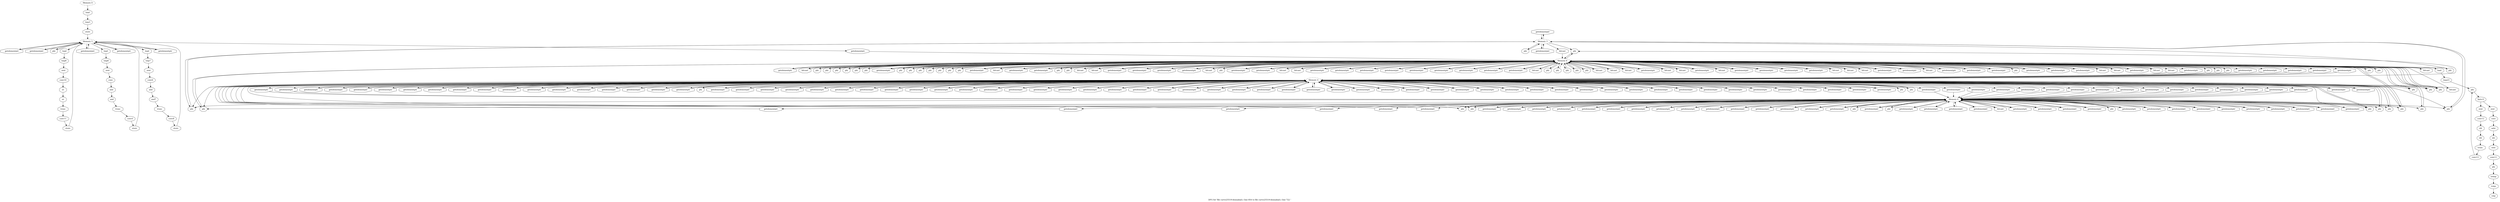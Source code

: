 digraph "DFG for 'file curve25519-donnabad.c line 854 to file curve25519-donnabad.c line 722 '  "{
label="DFG for 'file curve25519-donnabad.c line 854 to file curve25519-donnabad.c line 722 ' ";
node_5832[shape=octagon,style=solid,label="getelementptr"]
node_6063[shape=ellipse,style=dashed,label="Memory 3"]
"node_5832"->"node_6063"
node_5888[shape=octagon,style=solid,label="phi"]
node_5858[shape=ellipse,style=dashed,label="Memory 8"]
"node_5888"->"node_5858"
node_5889[shape=octagon,style=solid,label="phi"]
"node_5889"->"node_5858"
node_5829[shape=octagon,style=solid,label="trunc"]
node_5828[shape=ellipse,style=solid,label="conv11"]
"node_5829"->"node_5828"
node_5951[shape=octagon,style=solid,label="getelementptr"]
node_5826[shape=ellipse,style=dashed,label="Memory 4"]
"node_5951"->"node_5826"
node_5952[shape=octagon,style=solid,label="getelementptr"]
"node_5952"->"node_5826"
node_5953[shape=octagon,style=solid,label="getelementptr"]
"node_5953"->"node_5826"
node_5954[shape=octagon,style=solid,label="getelementptr"]
node_5827[shape=ellipse,style=dashed,label="Memory 6"]
"node_5954"->"node_5827"
node_5955[shape=octagon,style=solid,label="getelementptr"]
"node_5955"->"node_5826"
node_5902[shape=octagon,style=solid,label="load"]
node_5901[shape=ellipse,style=solid,label="tmp23"]
"node_5902"->"node_5901"
node_5903[shape=octagon,style=solid,label="getelementptr"]
"node_5903"->"node_5827"
"node_5826"->"node_5951"
"node_5826"->"node_5953"
"node_5826"->"node_5954"
"node_5826"->"node_5955"
node_5956[shape=octagon,style=solid,label="getelementptr"]
"node_5826"->"node_5956"
node_5957[shape=octagon,style=solid,label="getelementptr"]
"node_5826"->"node_5957"
node_5958[shape=octagon,style=solid,label="getelementptr"]
"node_5826"->"node_5958"
node_5960[shape=octagon,style=solid,label="getelementptr"]
"node_5826"->"node_5960"
node_5904[shape=octagon,style=solid,label="getelementptr"]
"node_5826"->"node_5904"
node_5975[shape=octagon,style=solid,label="getelementptr"]
"node_5826"->"node_5975"
node_5976[shape=octagon,style=solid,label="getelementptr"]
"node_5826"->"node_5976"
node_5977[shape=octagon,style=solid,label="getelementptr"]
"node_5826"->"node_5977"
node_5978[shape=octagon,style=solid,label="getelementptr"]
"node_5826"->"node_5978"
node_5979[shape=octagon,style=solid,label="getelementptr"]
"node_5826"->"node_5979"
node_5980[shape=octagon,style=solid,label="getelementptr"]
"node_5826"->"node_5980"
node_5981[shape=octagon,style=solid,label="getelementptr"]
"node_5826"->"node_5981"
node_5962[shape=octagon,style=solid,label="getelementptr"]
"node_5826"->"node_5962"
node_5964[shape=octagon,style=solid,label="getelementptr"]
"node_5826"->"node_5964"
node_5965[shape=octagon,style=solid,label="getelementptr"]
"node_5826"->"node_5965"
node_5966[shape=octagon,style=solid,label="getelementptr"]
"node_5826"->"node_5966"
node_5935[shape=octagon,style=solid,label="getelementptr"]
"node_5826"->"node_5935"
node_5938[shape=octagon,style=solid,label="getelementptr"]
"node_5826"->"node_5938"
node_5947[shape=octagon,style=solid,label="getelementptr"]
"node_5826"->"node_5947"
node_5948[shape=octagon,style=solid,label="getelementptr"]
"node_5826"->"node_5948"
node_5949[shape=octagon,style=solid,label="getelementptr"]
"node_5826"->"node_5949"
node_5950[shape=octagon,style=solid,label="getelementptr"]
"node_5826"->"node_5950"
node_5940[shape=octagon,style=solid,label="phi"]
"node_5826"->"node_5940"
node_5941[shape=octagon,style=solid,label="getelementptr"]
"node_5826"->"node_5941"
node_6011[shape=octagon,style=solid,label="getelementptr"]
"node_5826"->"node_6011"
node_6014[shape=octagon,style=solid,label="getelementptr"]
"node_5826"->"node_6014"
node_6015[shape=octagon,style=solid,label="getelementptr"]
"node_5826"->"node_6015"
node_6016[shape=octagon,style=solid,label="getelementptr"]
"node_5826"->"node_6016"
node_6017[shape=octagon,style=solid,label="getelementptr"]
"node_5826"->"node_6017"
node_6018[shape=octagon,style=solid,label="getelementptr"]
"node_5826"->"node_6018"
node_6003[shape=octagon,style=solid,label="getelementptr"]
"node_5826"->"node_6003"
node_6004[shape=octagon,style=solid,label="getelementptr"]
"node_5826"->"node_6004"
node_6005[shape=octagon,style=solid,label="getelementptr"]
"node_5826"->"node_6005"
node_6006[shape=octagon,style=solid,label="getelementptr"]
"node_5826"->"node_6006"
node_6007[shape=octagon,style=solid,label="getelementptr"]
"node_5826"->"node_6007"
node_6008[shape=octagon,style=solid,label="getelementptr"]
"node_5826"->"node_6008"
node_6009[shape=octagon,style=solid,label="getelementptr"]
"node_5826"->"node_6009"
node_6010[shape=octagon,style=solid,label="getelementptr"]
"node_5826"->"node_6010"
node_5998[shape=octagon,style=solid,label="getelementptr"]
"node_5826"->"node_5998"
node_6000[shape=octagon,style=solid,label="getelementptr"]
"node_5826"->"node_6000"
node_6001[shape=octagon,style=solid,label="getelementptr"]
"node_5826"->"node_6001"
node_6002[shape=octagon,style=solid,label="getelementptr"]
"node_5826"->"node_6002"
node_5983[shape=octagon,style=solid,label="getelementptr"]
"node_5826"->"node_5983"
node_5986[shape=octagon,style=solid,label="getelementptr"]
"node_5826"->"node_5986"
node_5988[shape=octagon,style=solid,label="getelementptr"]
"node_5826"->"node_5988"
node_5943[shape=octagon,style=solid,label="getelementptr"]
"node_5826"->"node_5943"
node_5944[shape=octagon,style=solid,label="getelementptr"]
"node_5826"->"node_5944"
node_5945[shape=octagon,style=solid,label="getelementptr"]
"node_5826"->"node_5945"
node_5946[shape=octagon,style=solid,label="getelementptr"]
"node_5826"->"node_5946"
node_5989[shape=octagon,style=solid,label="getelementptr"]
"node_5826"->"node_5989"
node_5990[shape=octagon,style=solid,label="getelementptr"]
"node_5826"->"node_5990"
node_5991[shape=octagon,style=solid,label="getelementptr"]
"node_5826"->"node_5991"
node_5992[shape=octagon,style=solid,label="getelementptr"]
"node_5826"->"node_5992"
node_5993[shape=octagon,style=solid,label="getelementptr"]
"node_5826"->"node_5993"
node_5995[shape=octagon,style=solid,label="getelementptr"]
"node_5826"->"node_5995"
node_5967[shape=octagon,style=solid,label="getelementptr"]
"node_5826"->"node_5967"
node_5968[shape=octagon,style=solid,label="getelementptr"]
"node_5826"->"node_5968"
node_5969[shape=octagon,style=solid,label="getelementptr"]
"node_5826"->"node_5969"
node_5970[shape=octagon,style=solid,label="getelementptr"]
"node_5826"->"node_5970"
node_5971[shape=octagon,style=solid,label="getelementptr"]
"node_5826"->"node_5971"
node_5974[shape=octagon,style=solid,label="getelementptr"]
"node_5826"->"node_5974"
node_5927[shape=octagon,style=solid,label="getelementptr"]
"node_5826"->"node_5927"
node_5928[shape=octagon,style=solid,label="getelementptr"]
"node_5826"->"node_5928"
node_5930[shape=octagon,style=solid,label="getelementptr"]
"node_5826"->"node_5930"
node_5922[shape=octagon,style=solid,label="bitcast"]
"node_5826"->"node_5922"
node_6031[shape=octagon,style=solid,label="phi"]
"node_5826"->"node_6031"
node_6033[shape=octagon,style=solid,label="phi"]
"node_5826"->"node_6033"
node_6019[shape=octagon,style=solid,label="getelementptr"]
"node_5826"->"node_6019"
node_6020[shape=octagon,style=solid,label="getelementptr"]
"node_5826"->"node_6020"
node_6021[shape=octagon,style=solid,label="getelementptr"]
"node_5826"->"node_6021"
node_6023[shape=octagon,style=solid,label="getelementptr"]
"node_5826"->"node_6023"
node_6024[shape=octagon,style=solid,label="getelementptr"]
"node_5826"->"node_6024"
node_6026[shape=octagon,style=solid,label="getelementptr"]
"node_5826"->"node_6026"
node_6079[shape=octagon,style=solid,label="phi"]
"node_5826"->"node_6079"
node_6066[shape=octagon,style=solid,label="phi"]
"node_5826"->"node_6066"
node_5925[shape=octagon,style=solid,label="getelementptr"]
"node_5826"->"node_5925"
node_5833[shape=octagon,style=solid,label="getelementptr"]
"node_5826"->"node_5833"
node_5837[shape=octagon,style=solid,label="getelementptr"]
"node_5826"->"node_5837"
node_5838[shape=octagon,style=solid,label="phi"]
"node_5826"->"node_5838"
node_5839[shape=octagon,style=solid,label="getelementptr"]
"node_5826"->"node_5839"
node_5843[shape=octagon,style=solid,label="getelementptr"]
"node_5826"->"node_5843"
node_5845[shape=octagon,style=solid,label="phi"]
"node_5826"->"node_5845"
node_5847[shape=octagon,style=solid,label="phi"]
"node_5826"->"node_5847"
node_5850[shape=octagon,style=solid,label="getelementptr"]
"node_5826"->"node_5850"
node_5851[shape=octagon,style=solid,label="getelementptr"]
"node_5826"->"node_5851"
node_5852[shape=octagon,style=solid,label="getelementptr"]
"node_5826"->"node_5852"
node_5853[shape=octagon,style=solid,label="getelementptr"]
"node_5826"->"node_5853"
node_5854[shape=octagon,style=solid,label="getelementptr"]
"node_5826"->"node_5854"
node_5855[shape=octagon,style=solid,label="getelementptr"]
"node_5826"->"node_5855"
node_6094[shape=octagon,style=solid,label="phi"]
"node_5826"->"node_6094"
node_6097[shape=octagon,style=solid,label="phi"]
"node_5826"->"node_6097"
node_6108[shape=octagon,style=solid,label="phi"]
"node_5826"->"node_6108"
node_6122[shape=octagon,style=solid,label="phi"]
"node_5826"->"node_6122"
node_6126[shape=octagon,style=solid,label="phi"]
"node_5826"->"node_6126"
node_6128[shape=octagon,style=solid,label="phi"]
"node_5826"->"node_6128"
node_6129[shape=octagon,style=solid,label="phi"]
"node_5826"->"node_6129"
node_6130[shape=octagon,style=solid,label="phi"]
"node_5826"->"node_6130"
node_5918[shape=ellipse,style=solid,label="conv11"]
node_5997[shape=octagon,style=solid,label="phi"]
"node_5918"->"node_5997"
node_5919[shape=octagon,style=solid,label="sext"]
"node_5919"->"node_5918"
node_5920[shape=octagon,style=solid,label="bitcast"]
"node_5920"->"node_5858"
node_5875[shape=octagon,style=solid,label="bitcast"]
"node_5875"->"node_5858"
"node_5956"->"node_5827"
"node_5957"->"node_5826"
"node_5958"->"node_5827"
node_5959[shape=octagon,style=solid,label="getelementptr"]
"node_5959"->"node_5827"
"node_5960"->"node_5826"
"node_5904"->"node_5826"
node_5905[shape=octagon,style=solid,label="getelementptr"]
"node_5905"->"node_5827"
"node_5827"->"node_5952"
"node_5827"->"node_5903"
"node_5827"->"node_5959"
"node_5827"->"node_5905"
node_5961[shape=octagon,style=solid,label="getelementptr"]
"node_5827"->"node_5961"
node_5963[shape=octagon,style=solid,label="getelementptr"]
"node_5827"->"node_5963"
node_5936[shape=octagon,style=solid,label="getelementptr"]
"node_5827"->"node_5936"
node_5937[shape=octagon,style=solid,label="getelementptr"]
"node_5827"->"node_5937"
node_5939[shape=octagon,style=solid,label="getelementptr"]
"node_5827"->"node_5939"
node_5942[shape=octagon,style=solid,label="getelementptr"]
"node_5827"->"node_5942"
node_6012[shape=octagon,style=solid,label="getelementptr"]
"node_5827"->"node_6012"
node_5996[shape=octagon,style=solid,label="getelementptr"]
"node_5827"->"node_5996"
node_5999[shape=octagon,style=solid,label="getelementptr"]
"node_5827"->"node_5999"
node_5982[shape=octagon,style=solid,label="getelementptr"]
"node_5827"->"node_5982"
node_5984[shape=octagon,style=solid,label="getelementptr"]
"node_5827"->"node_5984"
node_5987[shape=octagon,style=solid,label="getelementptr"]
"node_5827"->"node_5987"
node_5932[shape=octagon,style=solid,label="getelementptr"]
"node_5827"->"node_5932"
node_5933[shape=octagon,style=solid,label="getelementptr"]
"node_5827"->"node_5933"
node_5934[shape=octagon,style=solid,label="getelementptr"]
"node_5827"->"node_5934"
node_5994[shape=octagon,style=solid,label="getelementptr"]
"node_5827"->"node_5994"
node_5972[shape=octagon,style=solid,label="getelementptr"]
"node_5827"->"node_5972"
node_5973[shape=octagon,style=solid,label="phi"]
"node_5827"->"node_5973"
node_5929[shape=octagon,style=solid,label="getelementptr"]
"node_5827"->"node_5929"
"node_5827"->"node_6033"
node_6025[shape=octagon,style=solid,label="phi"]
"node_5827"->"node_6025"
node_6027[shape=octagon,style=solid,label="getelementptr"]
"node_5827"->"node_6027"
"node_5827"->"node_6079"
node_6080[shape=octagon,style=solid,label="getelementptr"]
"node_5827"->"node_6080"
node_6082[shape=octagon,style=solid,label="getelementptr"]
"node_5827"->"node_6082"
node_6085[shape=octagon,style=solid,label="getelementptr"]
"node_5827"->"node_6085"
node_6088[shape=octagon,style=solid,label="bitcast"]
"node_5827"->"node_6088"
node_6090[shape=octagon,style=solid,label="getelementptr"]
"node_5827"->"node_6090"
node_6091[shape=octagon,style=solid,label="getelementptr"]
"node_5827"->"node_6091"
node_6064[shape=octagon,style=solid,label="phi"]
"node_5827"->"node_6064"
node_5924[shape=octagon,style=solid,label="getelementptr"]
"node_5827"->"node_5924"
node_5926[shape=octagon,style=solid,label="getelementptr"]
"node_5827"->"node_5926"
node_5835[shape=octagon,style=solid,label="phi"]
"node_5827"->"node_5835"
node_5836[shape=octagon,style=solid,label="getelementptr"]
"node_5827"->"node_5836"
"node_5827"->"node_5838"
node_5841[shape=octagon,style=solid,label="getelementptr"]
"node_5827"->"node_5841"
"node_5827"->"node_5847"
node_5856[shape=octagon,style=solid,label="getelementptr"]
"node_5827"->"node_5856"
node_6092[shape=octagon,style=solid,label="getelementptr"]
"node_5827"->"node_6092"
node_6093[shape=octagon,style=solid,label="getelementptr"]
"node_5827"->"node_6093"
node_6095[shape=octagon,style=solid,label="getelementptr"]
"node_5827"->"node_6095"
node_6096[shape=octagon,style=solid,label="getelementptr"]
"node_5827"->"node_6096"
"node_5827"->"node_6097"
node_6102[shape=octagon,style=solid,label="getelementptr"]
"node_5827"->"node_6102"
node_6105[shape=octagon,style=solid,label="getelementptr"]
"node_5827"->"node_6105"
node_6106[shape=octagon,style=solid,label="getelementptr"]
"node_5827"->"node_6106"
"node_5827"->"node_6108"
"node_5827"->"node_6122"
"node_5827"->"node_6129"
"node_5827"->"node_6130"
node_5831[shape=octagon,style=solid,label="phi"]
"node_5831"->"node_6063"
node_5830[shape=octagon,style=solid,label="store"]
node_6125[shape=ellipse,style=dashed,label="Memory 5"]
"node_5830"->"node_6125"
node_5879[shape=octagon,style=solid,label="getelementptr"]
"node_5879"->"node_5858"
node_5877[shape=octagon,style=solid,label="bitcast"]
"node_5877"->"node_5858"
"node_5975"->"node_5826"
"node_5976"->"node_5826"
"node_5977"->"node_5827"
"node_5978"->"node_5826"
"node_5979"->"node_5826"
"node_5980"->"node_5826"
"node_5981"->"node_5827"
node_5894[shape=octagon,style=solid,label="phi"]
"node_5894"->"node_5858"
node_5895[shape=octagon,style=solid,label="phi"]
"node_5895"->"node_5858"
"node_5828"->"node_5830"
node_5915[shape=octagon,style=solid,label="zext"]
node_5914[shape=ellipse,style=solid,label="conv"]
"node_5915"->"node_5914"
node_5916[shape=ellipse,style=solid,label="shr"]
"node_5916"->"node_5919"
node_5917[shape=octagon,style=solid,label="ashr"]
"node_5917"->"node_5916"
node_5892[shape=octagon,style=solid,label="phi"]
"node_5892"->"node_5858"
node_5893[shape=octagon,style=solid,label="phi"]
"node_5893"->"node_5858"
"node_5961"->"node_5827"
"node_5962"->"node_5826"
"node_5963"->"node_5826"
"node_5964"->"node_5826"
"node_5965"->"node_5827"
"node_5966"->"node_5826"
"node_5935"->"node_5826"
"node_5936"->"node_5826"
"node_5937"->"node_5827"
"node_5938"->"node_5826"
"node_5947"->"node_5826"
"node_5948"->"node_5827"
"node_5949"->"node_5826"
"node_5950"->"node_5827"
node_5884[shape=octagon,style=solid,label="phi"]
"node_5884"->"node_5858"
node_5885[shape=octagon,style=solid,label="phi"]
"node_5885"->"node_5858"
"node_5939"->"node_5827"
"node_5940"->"node_5826"
"node_5941"->"node_5826"
"node_5942"->"node_5826"
node_5909[shape=octagon,style=solid,label="trunc"]
node_5908[shape=ellipse,style=solid,label="conv13"]
"node_5909"->"node_5908"
node_5910[shape=ellipse,style=solid,label="shl"]
"node_5910"->"node_5909"
node_5911[shape=octagon,style=solid,label="shl"]
"node_5911"->"node_5910"
node_5881[shape=octagon,style=solid,label="getelementptr"]
"node_5881"->"node_5858"
"node_6011"->"node_5826"
"node_6012"->"node_5827"
node_6013[shape=octagon,style=solid,label="phi"]
"node_6013"->"node_5826"
"node_6014"->"node_5826"
"node_6015"->"node_5826"
"node_6016"->"node_5826"
"node_6017"->"node_5826"
"node_6018"->"node_5826"
node_5896[shape=octagon,style=solid,label="phi"]
"node_5896"->"node_5858"
node_5897[shape=octagon,style=solid,label="phi"]
"node_5897"->"node_5858"
node_5886[shape=octagon,style=solid,label="phi"]
"node_5886"->"node_5858"
node_5887[shape=octagon,style=solid,label="phi"]
"node_5887"->"node_5858"
node_5912[shape=ellipse,style=solid,label="conv12"]
"node_5912"->"node_5911"
node_5913[shape=octagon,style=solid,label="zext"]
"node_5913"->"node_5912"
"node_5914"->"node_5917"
"node_6003"->"node_5826"
"node_6004"->"node_5826"
"node_6005"->"node_5826"
"node_6006"->"node_5826"
"node_6007"->"node_5826"
"node_6008"->"node_5826"
"node_6009"->"node_5826"
"node_6010"->"node_5826"
"node_5996"->"node_5827"
node_6120[shape=ellipse,style=solid,label="iswap"]
"node_5997"->"node_6120"
"node_5998"->"node_5826"
"node_5999"->"node_5826"
"node_6000"->"node_5826"
"node_6001"->"node_5827"
"node_6002"->"node_5826"
"node_5982"->"node_5827"
"node_5983"->"node_5826"
"node_5984"->"node_5827"
node_5985[shape=octagon,style=solid,label="phi"]
"node_5985"->"node_5858"
"node_5986"->"node_5826"
"node_5987"->"node_5826"
"node_5988"->"node_5826"
node_5890[shape=octagon,style=solid,label="phi"]
"node_5890"->"node_5858"
node_5891[shape=octagon,style=solid,label="phi"]
"node_5891"->"node_5858"
node_5878[shape=octagon,style=solid,label="getelementptr"]
"node_5878"->"node_5858"
node_5876[shape=octagon,style=solid,label="bitcast"]
"node_5876"->"node_5858"
node_5931[shape=octagon,style=solid,label="phi"]
"node_5931"->"node_5826"
"node_5932"->"node_5827"
"node_5933"->"node_5827"
"node_5934"->"node_5827"
"node_5943"->"node_5826"
"node_5944"->"node_5827"
"node_5945"->"node_5826"
"node_5946"->"node_5827"
"node_5989"->"node_5826"
"node_5990"->"node_5826"
"node_5991"->"node_5827"
"node_5992"->"node_5826"
"node_5993"->"node_5826"
"node_5994"->"node_5827"
"node_5995"->"node_5826"
node_5874[shape=octagon,style=solid,label="getelementptr"]
"node_5874"->"node_5858"
"node_5967"->"node_5827"
"node_5968"->"node_5826"
"node_5969"->"node_5827"
"node_5970"->"node_5826"
"node_5971"->"node_5826"
"node_5972"->"node_5827"
"node_5973"->"node_5827"
"node_5974"->"node_5826"
node_5882[shape=octagon,style=solid,label="getelementptr"]
"node_5882"->"node_5858"
"node_5927"->"node_5826"
"node_5928"->"node_5827"
"node_5929"->"node_5827"
"node_5930"->"node_5826"
node_5898[shape=octagon,style=solid,label="phi"]
"node_5898"->"node_5858"
node_5899[shape=octagon,style=solid,label="phi"]
"node_5899"->"node_5858"
node_5921[shape=octagon,style=solid,label="bitcast"]
"node_5921"->"node_5858"
"node_5922"->"node_5858"
node_5923[shape=octagon,style=solid,label="bitcast"]
"node_5923"->"node_5858"
node_5880[shape=octagon,style=solid,label="getelementptr"]
"node_5880"->"node_5858"
node_6028[shape=octagon,style=solid,label="phi"]
"node_6028"->"node_5826"
node_6029[shape=octagon,style=solid,label="getelementptr"]
"node_6029"->"node_5858"
node_6030[shape=octagon,style=solid,label="getelementptr"]
"node_6030"->"node_5858"
"node_6031"->"node_5858"
node_6032[shape=octagon,style=solid,label="getelementptr"]
"node_6032"->"node_5858"
"node_6033"->"node_5827"
node_6034[shape=octagon,style=solid,label="bitcast"]
"node_6034"->"node_5858"
node_6035[shape=octagon,style=solid,label="store"]
"node_6035"->"node_6125"
node_6036[shape=octagon,style=solid,label="getelementptr"]
"node_6036"->"node_6125"
node_5906[shape=ellipse,style=solid,label="byte.0"]
"node_5906"->"node_5915"
"node_5906"->"node_5913"
node_5907[shape=octagon,style=solid,label="phi"]
"node_5907"->"node_5906"
"node_5908"->"node_5907"
"node_6019"->"node_5826"
"node_6020"->"node_5826"
"node_6021"->"node_5826"
node_6022[shape=octagon,style=solid,label="phi"]
"node_6022"->"node_5858"
"node_6023"->"node_5826"
"node_6024"->"node_5826"
"node_6025"->"node_5827"
"node_6026"->"node_5826"
"node_6027"->"node_5827"
node_5900[shape=octagon,style=solid,label="getelementptr"]
"node_5900"->"node_5858"
"node_5901"->"node_5907"
node_6071[shape=octagon,style=solid,label="getelementptr"]
"node_6071"->"node_5858"
node_6072[shape=octagon,style=solid,label="getelementptr"]
"node_6072"->"node_5858"
node_6073[shape=octagon,style=solid,label="bitcast"]
"node_6073"->"node_5858"
node_6074[shape=octagon,style=solid,label="bitcast"]
"node_6074"->"node_5858"
node_6075[shape=octagon,style=solid,label="getelementptr"]
"node_6075"->"node_5858"
node_6076[shape=octagon,style=solid,label="getelementptr"]
"node_6076"->"node_5858"
node_6077[shape=octagon,style=solid,label="getelementptr"]
"node_6077"->"node_5858"
node_6078[shape=octagon,style=solid,label="getelementptr"]
"node_6078"->"node_5858"
"node_6079"->"node_6063"
"node_6080"->"node_5827"
node_6081[shape=octagon,style=solid,label="getelementptr"]
"node_6081"->"node_5826"
"node_6082"->"node_5827"
node_6083[shape=octagon,style=solid,label="getelementptr"]
"node_6083"->"node_5826"
node_6084[shape=octagon,style=solid,label="getelementptr"]
"node_6084"->"node_5826"
"node_6085"->"node_5827"
node_6086[shape=octagon,style=solid,label="getelementptr"]
"node_6086"->"node_5826"
node_6087[shape=octagon,style=solid,label="getelementptr"]
"node_6087"->"node_5826"
"node_6088"->"node_5827"
node_6089[shape=octagon,style=solid,label="bitcast"]
"node_6089"->"node_5826"
"node_6090"->"node_5827"
"node_6091"->"node_5827"
node_6053[shape=ellipse,style=solid,label="conv8"]
node_6055[shape=octagon,style=solid,label="store"]
"node_6053"->"node_6055"
node_6054[shape=octagon,style=solid,label="trunc"]
"node_6054"->"node_6053"
"node_6055"->"node_6125"
node_6056[shape=octagon,style=solid,label="getelementptr"]
"node_6056"->"node_6125"
node_6057[shape=ellipse,style=solid,label="tmp8"]
node_6060[shape=octagon,style=solid,label="zext"]
"node_6057"->"node_6060"
node_6058[shape=octagon,style=solid,label="load"]
"node_6058"->"node_6057"
node_6059[shape=ellipse,style=solid,label="conv10"]
node_6062[shape=octagon,style=solid,label="or"]
"node_6059"->"node_6062"
"node_6060"->"node_6059"
node_6061[shape=ellipse,style=solid,label="or"]
"node_6061"->"node_5829"
"node_6062"->"node_6061"
"node_6063"->"node_5832"
"node_6063"->"node_5920"
"node_6063"->"node_5831"
"node_6063"->"node_6079"
node_5840[shape=octagon,style=solid,label="getelementptr"]
"node_6063"->"node_5840"
"node_6063"->"node_5845"
"node_6063"->"node_6129"
"node_6064"->"node_5858"
node_6065[shape=octagon,style=solid,label="getelementptr"]
"node_6065"->"node_5858"
"node_6066"->"node_5858"
node_6067[shape=octagon,style=solid,label="getelementptr"]
"node_6067"->"node_5858"
node_6068[shape=octagon,style=solid,label="getelementptr"]
"node_6068"->"node_5858"
node_6069[shape=octagon,style=solid,label="getelementptr"]
"node_6069"->"node_5858"
node_6070[shape=octagon,style=solid,label="getelementptr"]
"node_6070"->"node_5858"
"node_5924"->"node_5827"
"node_5925"->"node_5826"
"node_5926"->"node_5827"
node_6037[shape=ellipse,style=solid,label="tmp6"]
node_6040[shape=octagon,style=solid,label="zext"]
"node_6037"->"node_6040"
node_6038[shape=octagon,style=solid,label="load"]
"node_6038"->"node_6037"
node_6039[shape=ellipse,style=solid,label="conv"]
node_6042[shape=octagon,style=solid,label="and"]
"node_6039"->"node_6042"
"node_6040"->"node_6039"
node_6041[shape=ellipse,style=solid,label="and"]
node_6044[shape=octagon,style=solid,label="trunc"]
"node_6041"->"node_6044"
"node_6042"->"node_6041"
node_6043[shape=ellipse,style=solid,label="conv4"]
node_6045[shape=octagon,style=solid,label="store"]
"node_6043"->"node_6045"
"node_6044"->"node_6043"
"node_6045"->"node_6125"
node_6046[shape=octagon,style=solid,label="getelementptr"]
"node_6046"->"node_6125"
node_6047[shape=ellipse,style=solid,label="tmp7"]
node_6050[shape=octagon,style=solid,label="zext"]
"node_6047"->"node_6050"
node_6048[shape=octagon,style=solid,label="load"]
"node_6048"->"node_6047"
node_6049[shape=ellipse,style=solid,label="conv6"]
node_6052[shape=octagon,style=solid,label="and"]
"node_6049"->"node_6052"
"node_6050"->"node_6049"
node_6051[shape=ellipse,style=solid,label="and7"]
"node_6051"->"node_6054"
"node_6052"->"node_6051"
node_5883[shape=octagon,style=solid,label="bitcast"]
"node_5883"->"node_5858"
"node_5833"->"node_5826"
node_5834[shape=octagon,style=solid,label="getelementptr"]
"node_5834"->"node_6125"
"node_5835"->"node_5827"
"node_5836"->"node_5827"
"node_5837"->"node_5826"
"node_5838"->"node_5827"
"node_5839"->"node_5827"
"node_5840"->"node_6063"
"node_5841"->"node_5826"
node_5842[shape=octagon,style=solid,label="phi"]
"node_5842"->"node_6063"
"node_5843"->"node_5827"
node_5844[shape=octagon,style=solid,label="phi"]
"node_5844"->"node_5858"
"node_5845"->"node_5858"
node_5846[shape=octagon,style=solid,label="phi"]
"node_5846"->"node_5858"
"node_5847"->"node_5858"
node_5848[shape=octagon,style=solid,label="phi"]
"node_5848"->"node_5858"
node_5849[shape=octagon,style=solid,label="phi"]
"node_5849"->"node_5858"
"node_5850"->"node_5826"
"node_5851"->"node_5826"
"node_5852"->"node_5826"
"node_5853"->"node_5827"
"node_5854"->"node_5826"
"node_5855"->"node_5826"
"node_5856"->"node_5827"
node_5857[shape=octagon,style=solid,label="phi"]
"node_5857"->"node_5858"
"node_5858"->"node_5888"
"node_5858"->"node_5889"
"node_5858"->"node_5902"
"node_5858"->"node_5875"
"node_5858"->"node_5879"
"node_5858"->"node_5877"
"node_5858"->"node_5894"
"node_5858"->"node_5895"
"node_5858"->"node_5892"
"node_5858"->"node_5893"
"node_5858"->"node_5884"
"node_5858"->"node_5885"
"node_5858"->"node_5881"
"node_5858"->"node_6013"
"node_5858"->"node_5896"
"node_5858"->"node_5897"
"node_5858"->"node_5886"
"node_5858"->"node_5887"
"node_5858"->"node_5985"
"node_5858"->"node_5890"
"node_5858"->"node_5891"
"node_5858"->"node_5878"
"node_5858"->"node_5876"
"node_5858"->"node_5931"
"node_5858"->"node_5874"
"node_5858"->"node_5882"
"node_5858"->"node_5898"
"node_5858"->"node_5899"
"node_5858"->"node_5921"
"node_5858"->"node_5923"
"node_5858"->"node_5880"
"node_5858"->"node_6028"
"node_5858"->"node_6029"
"node_5858"->"node_6030"
"node_5858"->"node_6031"
"node_5858"->"node_6032"
"node_5858"->"node_6034"
"node_5858"->"node_6022"
"node_5858"->"node_6071"
"node_5858"->"node_6072"
"node_5858"->"node_6073"
"node_5858"->"node_6074"
"node_5858"->"node_6075"
"node_5858"->"node_6076"
"node_5858"->"node_6077"
"node_5858"->"node_6078"
"node_5858"->"node_6081"
"node_5858"->"node_6083"
"node_5858"->"node_6084"
"node_5858"->"node_6086"
"node_5858"->"node_6087"
"node_5858"->"node_6089"
"node_5858"->"node_6064"
"node_5858"->"node_6065"
"node_5858"->"node_6066"
"node_5858"->"node_6067"
"node_5858"->"node_6068"
"node_5858"->"node_6069"
"node_5858"->"node_6070"
"node_5858"->"node_5883"
"node_5858"->"node_5842"
"node_5858"->"node_5844"
"node_5858"->"node_5845"
"node_5858"->"node_5846"
"node_5858"->"node_5847"
"node_5858"->"node_5848"
"node_5858"->"node_5849"
"node_5858"->"node_5857"
node_5859[shape=octagon,style=solid,label="bitcast"]
"node_5858"->"node_5859"
node_5860[shape=octagon,style=solid,label="bitcast"]
"node_5858"->"node_5860"
node_5861[shape=octagon,style=solid,label="bitcast"]
"node_5858"->"node_5861"
node_5862[shape=octagon,style=solid,label="getelementptr"]
"node_5858"->"node_5862"
node_5863[shape=octagon,style=solid,label="bitcast"]
"node_5858"->"node_5863"
node_5864[shape=octagon,style=solid,label="bitcast"]
"node_5858"->"node_5864"
node_5865[shape=octagon,style=solid,label="getelementptr"]
"node_5858"->"node_5865"
node_5866[shape=octagon,style=solid,label="bitcast"]
"node_5858"->"node_5866"
node_5867[shape=octagon,style=solid,label="getelementptr"]
"node_5858"->"node_5867"
node_5868[shape=octagon,style=solid,label="getelementptr"]
"node_5858"->"node_5868"
node_5869[shape=octagon,style=solid,label="getelementptr"]
"node_5858"->"node_5869"
node_5870[shape=octagon,style=solid,label="getelementptr"]
"node_5858"->"node_5870"
node_5871[shape=octagon,style=solid,label="bitcast"]
"node_5858"->"node_5871"
node_5872[shape=octagon,style=solid,label="bitcast"]
"node_5858"->"node_5872"
node_5873[shape=octagon,style=solid,label="bitcast"]
"node_5858"->"node_5873"
"node_5858"->"node_6094"
node_6098[shape=octagon,style=solid,label="getelementptr"]
"node_5858"->"node_6098"
node_6099[shape=octagon,style=solid,label="getelementptr"]
"node_5858"->"node_6099"
node_6100[shape=octagon,style=solid,label="bitcast"]
"node_5858"->"node_6100"
node_6101[shape=octagon,style=solid,label="getelementptr"]
"node_5858"->"node_6101"
node_6103[shape=octagon,style=solid,label="getelementptr"]
"node_5858"->"node_6103"
node_6104[shape=octagon,style=solid,label="getelementptr"]
"node_5858"->"node_6104"
node_6107[shape=octagon,style=solid,label="getelementptr"]
"node_5858"->"node_6107"
node_6109[shape=octagon,style=solid,label="phi"]
"node_5858"->"node_6109"
node_6110[shape=octagon,style=solid,label="getelementptr"]
"node_5858"->"node_6110"
node_6111[shape=octagon,style=solid,label="getelementptr"]
"node_5858"->"node_6111"
node_6112[shape=octagon,style=solid,label="getelementptr"]
"node_5858"->"node_6112"
node_6113[shape=octagon,style=solid,label="bitcast"]
"node_5858"->"node_6113"
node_6121[shape=octagon,style=solid,label="bitcast"]
"node_5858"->"node_6121"
"node_5858"->"node_6122"
node_6123[shape=octagon,style=solid,label="getelementptr"]
"node_5858"->"node_6123"
node_6124[shape=octagon,style=solid,label="bitcast"]
"node_5858"->"node_6124"
"node_5859"->"node_5858"
"node_5860"->"node_5858"
"node_5861"->"node_5858"
"node_5862"->"node_5858"
"node_5863"->"node_5858"
"node_5864"->"node_5858"
"node_5865"->"node_5858"
"node_5866"->"node_5858"
"node_5867"->"node_5858"
"node_5868"->"node_5858"
"node_5869"->"node_5858"
"node_5870"->"node_5858"
"node_5871"->"node_5858"
"node_5872"->"node_5858"
"node_5873"->"node_5858"
"node_6092"->"node_5827"
"node_6093"->"node_5827"
"node_6094"->"node_5858"
"node_6095"->"node_5827"
"node_6096"->"node_5827"
"node_6097"->"node_5826"
"node_6098"->"node_5858"
"node_6099"->"node_5858"
"node_6100"->"node_5858"
"node_6101"->"node_5858"
"node_6102"->"node_5827"
"node_6103"->"node_5858"
"node_6104"->"node_5858"
"node_6105"->"node_5827"
"node_6106"->"node_5827"
"node_6107"->"node_5826"
"node_6108"->"node_5826"
"node_6109"->"node_5858"
"node_6110"->"node_5858"
"node_6111"->"node_5858"
"node_6112"->"node_5858"
"node_6113"->"node_5858"
node_6114[shape=ellipse,style=dashed,label="Memory 0"]
node_6116[shape=octagon,style=solid,label="load"]
"node_6114"->"node_6116"
node_6115[shape=ellipse,style=solid,label="tmp3"]
"node_6115"->"node_6035"
"node_6116"->"node_6115"
node_6117[shape=octagon,style=solid,label="getelementptr"]
"node_6117"->"node_6125"
node_6118[shape=ellipse,style=solid,label="cmp"]
node_6119[shape=octagon,style=solid,label="icmp"]
"node_6119"->"node_6118"
"node_6120"->"node_6119"
"node_6121"->"node_5858"
"node_6122"->"node_5858"
"node_6123"->"node_5858"
"node_6124"->"node_5858"
"node_6125"->"node_6036"
"node_6125"->"node_5900"
"node_6125"->"node_6056"
"node_6125"->"node_6058"
"node_6125"->"node_6038"
"node_6125"->"node_6046"
"node_6125"->"node_6048"
"node_6125"->"node_5834"
"node_6125"->"node_6117"
node_6127[shape=octagon,style=solid,label="phi"]
"node_6125"->"node_6127"
"node_6126"->"node_5826"
"node_6127"->"node_6125"
"node_6128"->"node_5826"
"node_6129"->"node_6063"
"node_6130"->"node_5826"
}

